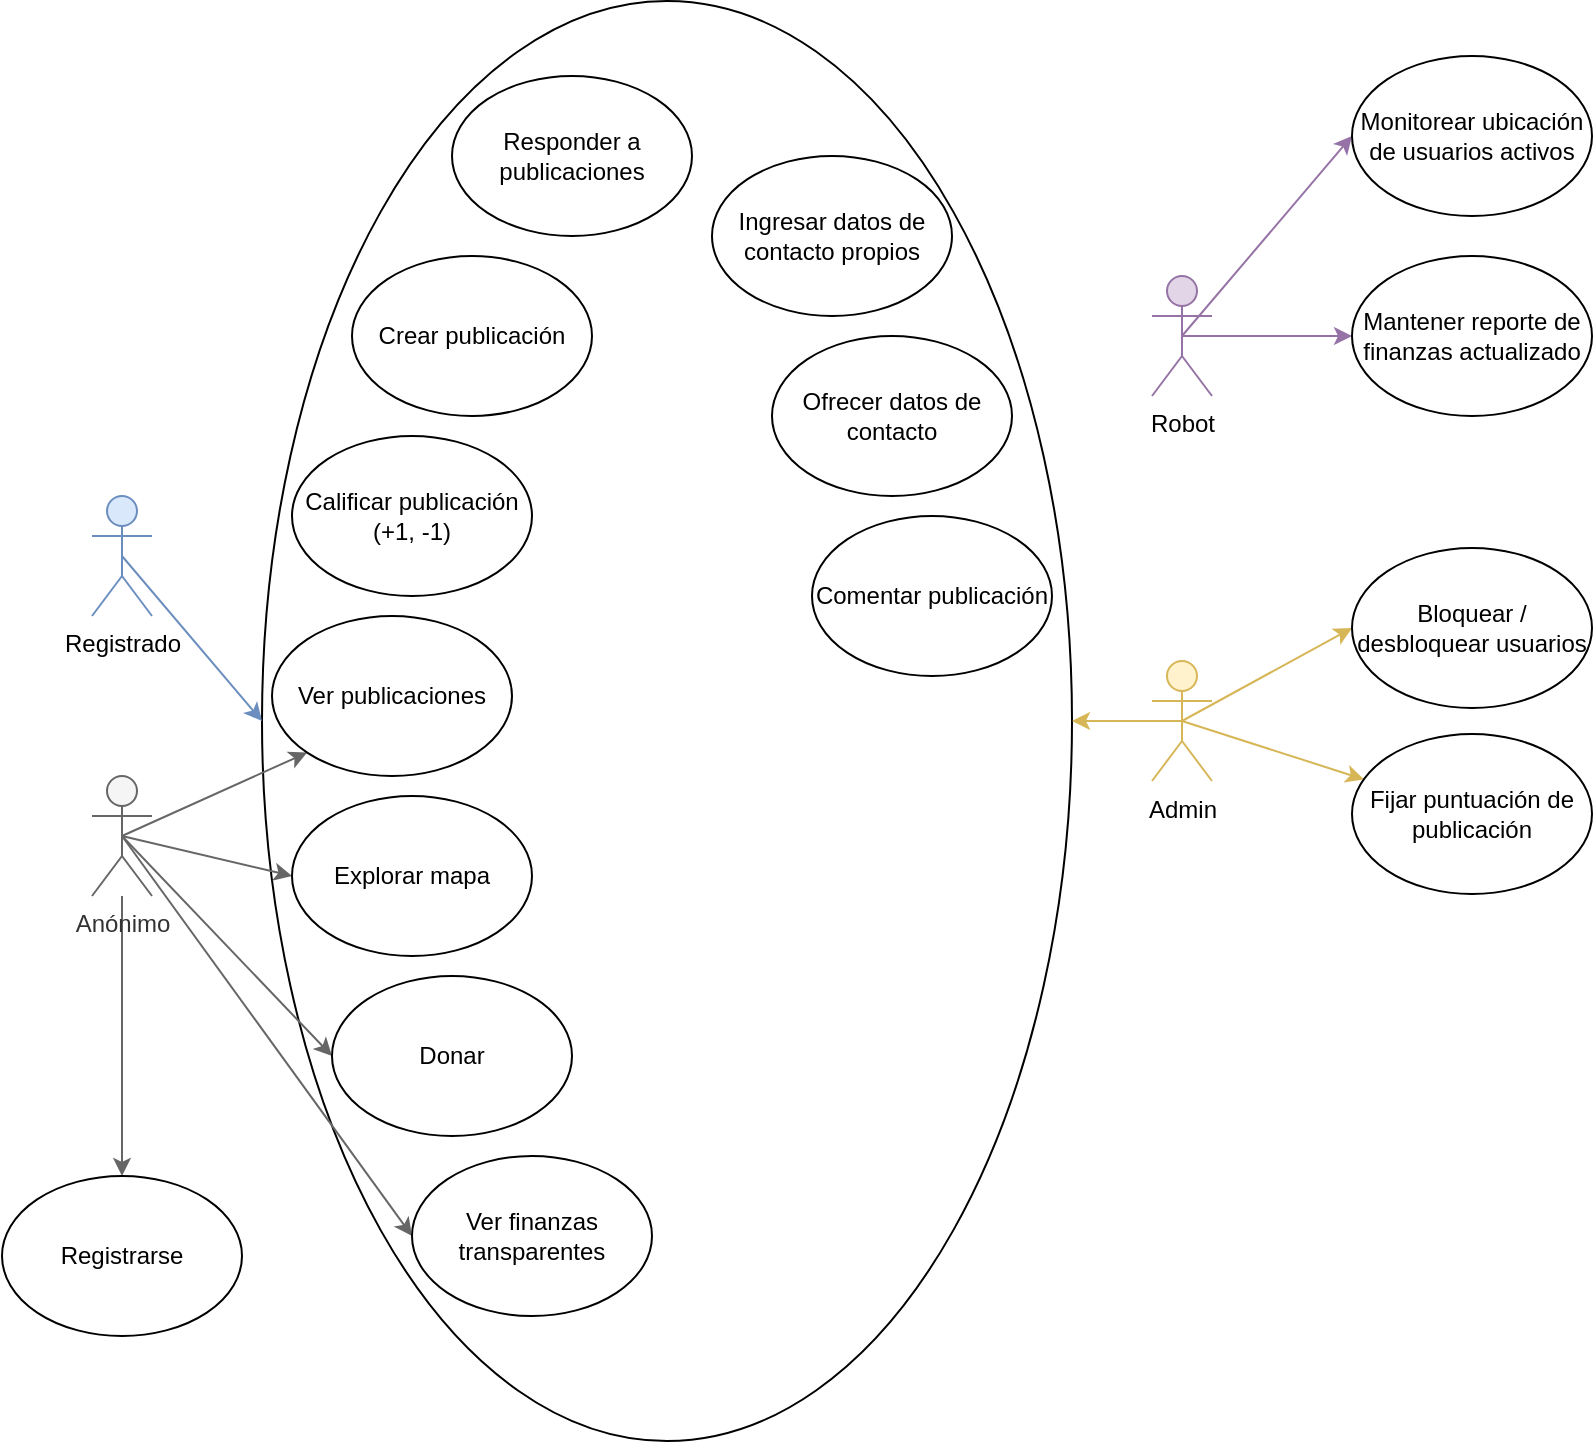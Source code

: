 <mxfile version="26.2.13">
  <diagram name="Page-1" id="0mtHqHfYrwTecAeKPZze">
    <mxGraphModel dx="1556" dy="851" grid="1" gridSize="10" guides="1" tooltips="1" connect="1" arrows="1" fold="1" page="1" pageScale="1" pageWidth="850" pageHeight="1100" math="0" shadow="0">
      <root>
        <mxCell id="0" />
        <mxCell id="1" parent="0" />
        <mxCell id="OPm2PPB3l00t3WLVtLND-13" value="" style="ellipse;whiteSpace=wrap;html=1;rotation=90;fillColor=none;" parent="1" vertex="1">
          <mxGeometry x="77.5" y="290" width="720" height="405" as="geometry" />
        </mxCell>
        <mxCell id="OPm2PPB3l00t3WLVtLND-18" style="rounded=0;orthogonalLoop=1;jettySize=auto;html=1;exitX=0.5;exitY=0.5;exitDx=0;exitDy=0;exitPerimeter=0;entryX=0.5;entryY=1;entryDx=0;entryDy=0;fillColor=#dae8fc;strokeColor=#6c8ebf;" parent="1" source="OPm2PPB3l00t3WLVtLND-1" target="OPm2PPB3l00t3WLVtLND-13" edge="1">
          <mxGeometry relative="1" as="geometry" />
        </mxCell>
        <object label="Registrado" id="OPm2PPB3l00t3WLVtLND-1">
          <mxCell style="shape=umlActor;verticalLabelPosition=bottom;verticalAlign=top;html=1;outlineConnect=0;noLabel=0;metaEdit=1;fillColor=#dae8fc;strokeColor=#6c8ebf;" parent="1" vertex="1">
            <mxGeometry x="150" y="380" width="30" height="60" as="geometry" />
          </mxCell>
        </object>
        <mxCell id="OPm2PPB3l00t3WLVtLND-12" style="edgeStyle=orthogonalEdgeStyle;rounded=0;orthogonalLoop=1;jettySize=auto;html=1;entryX=0.5;entryY=0;entryDx=0;entryDy=0;fillColor=#f5f5f5;strokeColor=#666666;" parent="1" source="OPm2PPB3l00t3WLVtLND-3" target="OPm2PPB3l00t3WLVtLND-11" edge="1">
          <mxGeometry relative="1" as="geometry" />
        </mxCell>
        <mxCell id="OPm2PPB3l00t3WLVtLND-14" style="rounded=0;orthogonalLoop=1;jettySize=auto;html=1;exitX=0.5;exitY=0.5;exitDx=0;exitDy=0;exitPerimeter=0;entryX=0;entryY=1;entryDx=0;entryDy=0;fillColor=#f5f5f5;strokeColor=#666666;" parent="1" source="OPm2PPB3l00t3WLVtLND-3" target="OPm2PPB3l00t3WLVtLND-4" edge="1">
          <mxGeometry relative="1" as="geometry" />
        </mxCell>
        <mxCell id="OPm2PPB3l00t3WLVtLND-15" style="rounded=0;orthogonalLoop=1;jettySize=auto;html=1;exitX=0.5;exitY=0.5;exitDx=0;exitDy=0;exitPerimeter=0;entryX=0;entryY=0.5;entryDx=0;entryDy=0;fillColor=#f5f5f5;strokeColor=#666666;" parent="1" source="OPm2PPB3l00t3WLVtLND-3" target="OPm2PPB3l00t3WLVtLND-8" edge="1">
          <mxGeometry relative="1" as="geometry" />
        </mxCell>
        <mxCell id="OPm2PPB3l00t3WLVtLND-16" style="rounded=0;orthogonalLoop=1;jettySize=auto;html=1;exitX=0.5;exitY=0.5;exitDx=0;exitDy=0;exitPerimeter=0;entryX=0;entryY=0.5;entryDx=0;entryDy=0;fillColor=#f5f5f5;strokeColor=#666666;" parent="1" source="OPm2PPB3l00t3WLVtLND-3" target="OPm2PPB3l00t3WLVtLND-9" edge="1">
          <mxGeometry relative="1" as="geometry" />
        </mxCell>
        <mxCell id="OPm2PPB3l00t3WLVtLND-17" style="rounded=0;orthogonalLoop=1;jettySize=auto;html=1;exitX=0.5;exitY=0.5;exitDx=0;exitDy=0;exitPerimeter=0;entryX=0;entryY=0.5;entryDx=0;entryDy=0;fillColor=#f5f5f5;strokeColor=#666666;" parent="1" source="OPm2PPB3l00t3WLVtLND-3" target="OPm2PPB3l00t3WLVtLND-10" edge="1">
          <mxGeometry relative="1" as="geometry" />
        </mxCell>
        <object label="Anónimo" id="OPm2PPB3l00t3WLVtLND-3">
          <mxCell style="shape=umlActor;verticalLabelPosition=bottom;verticalAlign=top;html=1;outlineConnect=0;metaEdit=1;fillColor=#f5f5f5;fontColor=#333333;strokeColor=#666666;" parent="1" vertex="1">
            <mxGeometry x="150" y="520" width="30" height="60" as="geometry" />
          </mxCell>
        </object>
        <mxCell id="OPm2PPB3l00t3WLVtLND-4" value="&lt;div&gt;Ver publicaciones&lt;/div&gt;" style="ellipse;whiteSpace=wrap;html=1;" parent="1" vertex="1">
          <mxGeometry x="240" y="440" width="120" height="80" as="geometry" />
        </mxCell>
        <mxCell id="OPm2PPB3l00t3WLVtLND-5" value="&lt;div&gt;Calificar publicación (+1, -1)&lt;/div&gt;" style="ellipse;whiteSpace=wrap;html=1;" parent="1" vertex="1">
          <mxGeometry x="250" y="350" width="120" height="80" as="geometry" />
        </mxCell>
        <mxCell id="OPm2PPB3l00t3WLVtLND-6" value="&lt;div&gt;Crear publicación&lt;/div&gt;" style="ellipse;whiteSpace=wrap;html=1;" parent="1" vertex="1">
          <mxGeometry x="280" y="260" width="120" height="80" as="geometry" />
        </mxCell>
        <mxCell id="OPm2PPB3l00t3WLVtLND-7" value="Responder a publicaciones" style="ellipse;whiteSpace=wrap;html=1;" parent="1" vertex="1">
          <mxGeometry x="330" y="170" width="120" height="80" as="geometry" />
        </mxCell>
        <mxCell id="OPm2PPB3l00t3WLVtLND-8" value="Explorar mapa" style="ellipse;whiteSpace=wrap;html=1;" parent="1" vertex="1">
          <mxGeometry x="250" y="530" width="120" height="80" as="geometry" />
        </mxCell>
        <mxCell id="OPm2PPB3l00t3WLVtLND-9" value="Donar" style="ellipse;whiteSpace=wrap;html=1;" parent="1" vertex="1">
          <mxGeometry x="270" y="620" width="120" height="80" as="geometry" />
        </mxCell>
        <mxCell id="OPm2PPB3l00t3WLVtLND-10" value="Ver finanzas transparentes" style="ellipse;whiteSpace=wrap;html=1;" parent="1" vertex="1">
          <mxGeometry x="310" y="710" width="120" height="80" as="geometry" />
        </mxCell>
        <mxCell id="OPm2PPB3l00t3WLVtLND-11" value="&lt;div&gt;Registrarse&lt;/div&gt;" style="ellipse;whiteSpace=wrap;html=1;" parent="1" vertex="1">
          <mxGeometry x="105" y="720" width="120" height="80" as="geometry" />
        </mxCell>
        <mxCell id="OPm2PPB3l00t3WLVtLND-23" style="rounded=0;orthogonalLoop=1;jettySize=auto;html=1;exitX=0.5;exitY=0.5;exitDx=0;exitDy=0;exitPerimeter=0;entryX=0;entryY=0.5;entryDx=0;entryDy=0;fillColor=#fff2cc;strokeColor=#d6b656;" parent="1" source="OPm2PPB3l00t3WLVtLND-19" target="OPm2PPB3l00t3WLVtLND-21" edge="1">
          <mxGeometry relative="1" as="geometry" />
        </mxCell>
        <mxCell id="OPm2PPB3l00t3WLVtLND-24" style="rounded=0;orthogonalLoop=1;jettySize=auto;html=1;exitX=0.5;exitY=0.5;exitDx=0;exitDy=0;exitPerimeter=0;fillColor=#fff2cc;strokeColor=#d6b656;" parent="1" source="OPm2PPB3l00t3WLVtLND-19" target="OPm2PPB3l00t3WLVtLND-20" edge="1">
          <mxGeometry relative="1" as="geometry" />
        </mxCell>
        <mxCell id="OPm2PPB3l00t3WLVtLND-25" style="edgeStyle=orthogonalEdgeStyle;rounded=0;orthogonalLoop=1;jettySize=auto;html=1;exitX=0.5;exitY=0.5;exitDx=0;exitDy=0;exitPerimeter=0;entryX=0.5;entryY=0;entryDx=0;entryDy=0;fillColor=#fff2cc;strokeColor=#d6b656;" parent="1" source="OPm2PPB3l00t3WLVtLND-19" edge="1">
          <mxGeometry relative="1" as="geometry">
            <mxPoint x="640" y="492.5" as="targetPoint" />
          </mxGeometry>
        </mxCell>
        <object label="Admin" id="OPm2PPB3l00t3WLVtLND-19">
          <mxCell style="shape=umlActor;verticalLabelPosition=bottom;verticalAlign=top;html=1;outlineConnect=0;fillColor=#fff2cc;strokeColor=#d6b656;metaEdit=1;" parent="1" vertex="1">
            <mxGeometry x="680" y="462.5" width="30" height="60" as="geometry" />
          </mxCell>
        </object>
        <mxCell id="OPm2PPB3l00t3WLVtLND-20" value="Fijar puntuación de publicación" style="ellipse;whiteSpace=wrap;html=1;" parent="1" vertex="1">
          <mxGeometry x="780" y="499" width="120" height="80" as="geometry" />
        </mxCell>
        <mxCell id="OPm2PPB3l00t3WLVtLND-21" value="Bloquear / desbloquear usuarios" style="ellipse;whiteSpace=wrap;html=1;" parent="1" vertex="1">
          <mxGeometry x="780" y="406" width="120" height="80" as="geometry" />
        </mxCell>
        <mxCell id="OPm2PPB3l00t3WLVtLND-28" style="edgeStyle=orthogonalEdgeStyle;rounded=0;orthogonalLoop=1;jettySize=auto;html=1;exitX=0.5;exitY=0.5;exitDx=0;exitDy=0;exitPerimeter=0;entryX=0;entryY=0.5;entryDx=0;entryDy=0;fillColor=#e1d5e7;strokeColor=#9673A6;" parent="1" source="OPm2PPB3l00t3WLVtLND-26" target="OPm2PPB3l00t3WLVtLND-27" edge="1">
          <mxGeometry relative="1" as="geometry" />
        </mxCell>
        <mxCell id="ki83zNSYa97wkHr0lXjK-2" style="rounded=0;orthogonalLoop=1;jettySize=auto;html=1;exitX=0.5;exitY=0.5;exitDx=0;exitDy=0;exitPerimeter=0;entryX=0;entryY=0.5;entryDx=0;entryDy=0;strokeColor=#9673A6;" edge="1" parent="1" source="OPm2PPB3l00t3WLVtLND-26" target="ki83zNSYa97wkHr0lXjK-1">
          <mxGeometry relative="1" as="geometry" />
        </mxCell>
        <object label="Robot" id="OPm2PPB3l00t3WLVtLND-26">
          <mxCell style="shape=umlActor;verticalLabelPosition=bottom;verticalAlign=top;html=1;outlineConnect=0;metaEdit=1;fillColor=#e1d5e7;strokeColor=#9673a6;" parent="1" vertex="1">
            <mxGeometry x="680" y="270" width="30" height="60" as="geometry" />
          </mxCell>
        </object>
        <mxCell id="OPm2PPB3l00t3WLVtLND-27" value="Mantener reporte de finanzas actualizado" style="ellipse;whiteSpace=wrap;html=1;" parent="1" vertex="1">
          <mxGeometry x="780" y="260" width="120" height="80" as="geometry" />
        </mxCell>
        <mxCell id="HHcht3lgWcEEP18J5v_9-1" value="Ofrecer datos de contacto" style="ellipse;whiteSpace=wrap;html=1;" parent="1" vertex="1">
          <mxGeometry x="490" y="300" width="120" height="80" as="geometry" />
        </mxCell>
        <mxCell id="HHcht3lgWcEEP18J5v_9-4" value="&lt;div&gt;Comentar publicación&lt;/div&gt;" style="ellipse;whiteSpace=wrap;html=1;" parent="1" vertex="1">
          <mxGeometry x="510" y="390" width="120" height="80" as="geometry" />
        </mxCell>
        <mxCell id="HHcht3lgWcEEP18J5v_9-5" value="Ingresar datos de contacto propios" style="ellipse;whiteSpace=wrap;html=1;" parent="1" vertex="1">
          <mxGeometry x="460" y="210" width="120" height="80" as="geometry" />
        </mxCell>
        <mxCell id="ki83zNSYa97wkHr0lXjK-1" value="Monitorear ubicación de usuarios activos" style="ellipse;whiteSpace=wrap;html=1;" vertex="1" parent="1">
          <mxGeometry x="780" y="160" width="120" height="80" as="geometry" />
        </mxCell>
      </root>
    </mxGraphModel>
  </diagram>
</mxfile>
